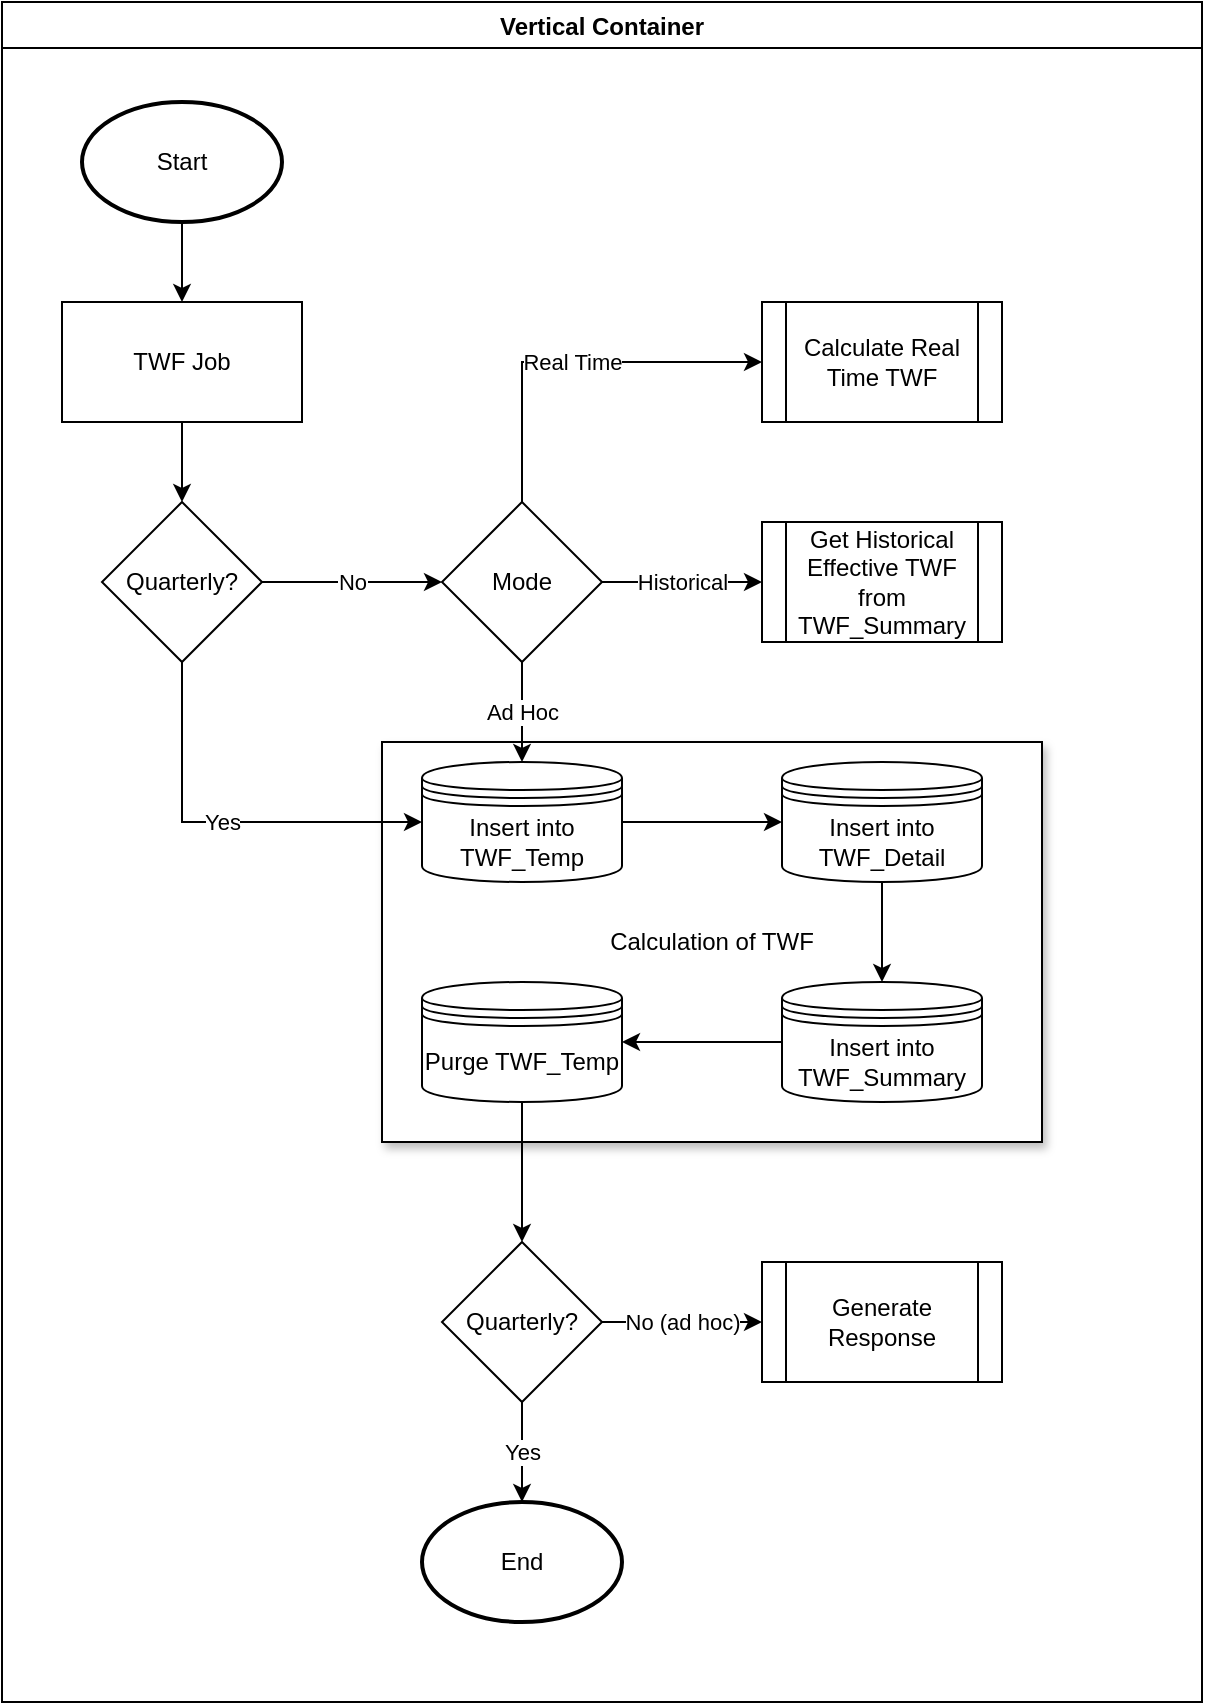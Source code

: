 <mxfile version="20.3.0" type="github">
  <diagram id="_uPl2yU7P28XELWhbZbN" name="Page-1">
    <mxGraphModel dx="1102" dy="581" grid="1" gridSize="10" guides="1" tooltips="1" connect="1" arrows="1" fold="1" page="1" pageScale="1" pageWidth="850" pageHeight="1100" math="0" shadow="0">
      <root>
        <mxCell id="0" />
        <mxCell id="1" parent="0" />
        <mxCell id="TSvJP4gNYOcOvG6hQVce-1" value="Vertical Container" style="swimlane;" vertex="1" parent="1">
          <mxGeometry x="40" y="40" width="600" height="850" as="geometry" />
        </mxCell>
        <mxCell id="TSvJP4gNYOcOvG6hQVce-43" value="Calculation of TWF" style="rounded=0;whiteSpace=wrap;html=1;shadow=1;" vertex="1" parent="TSvJP4gNYOcOvG6hQVce-1">
          <mxGeometry x="190" y="370" width="330" height="200" as="geometry" />
        </mxCell>
        <mxCell id="TSvJP4gNYOcOvG6hQVce-12" value="" style="edgeStyle=orthogonalEdgeStyle;rounded=0;orthogonalLoop=1;jettySize=auto;html=1;" edge="1" parent="TSvJP4gNYOcOvG6hQVce-1" source="TSvJP4gNYOcOvG6hQVce-2" target="TSvJP4gNYOcOvG6hQVce-3">
          <mxGeometry relative="1" as="geometry" />
        </mxCell>
        <mxCell id="TSvJP4gNYOcOvG6hQVce-2" value="Start" style="strokeWidth=2;html=1;shape=mxgraph.flowchart.start_1;whiteSpace=wrap;" vertex="1" parent="TSvJP4gNYOcOvG6hQVce-1">
          <mxGeometry x="40" y="50" width="100" height="60" as="geometry" />
        </mxCell>
        <mxCell id="TSvJP4gNYOcOvG6hQVce-14" value="" style="edgeStyle=orthogonalEdgeStyle;rounded=0;orthogonalLoop=1;jettySize=auto;html=1;" edge="1" parent="TSvJP4gNYOcOvG6hQVce-1" source="TSvJP4gNYOcOvG6hQVce-3" target="TSvJP4gNYOcOvG6hQVce-5">
          <mxGeometry relative="1" as="geometry" />
        </mxCell>
        <mxCell id="TSvJP4gNYOcOvG6hQVce-3" value="TWF Job" style="rounded=0;whiteSpace=wrap;html=1;" vertex="1" parent="TSvJP4gNYOcOvG6hQVce-1">
          <mxGeometry x="30" y="150" width="120" height="60" as="geometry" />
        </mxCell>
        <mxCell id="TSvJP4gNYOcOvG6hQVce-9" value="No" style="edgeStyle=orthogonalEdgeStyle;rounded=0;orthogonalLoop=1;jettySize=auto;html=1;" edge="1" parent="TSvJP4gNYOcOvG6hQVce-1" source="TSvJP4gNYOcOvG6hQVce-5" target="TSvJP4gNYOcOvG6hQVce-6">
          <mxGeometry relative="1" as="geometry" />
        </mxCell>
        <mxCell id="TSvJP4gNYOcOvG6hQVce-17" value="Yes" style="edgeStyle=orthogonalEdgeStyle;rounded=0;orthogonalLoop=1;jettySize=auto;html=1;exitX=0.5;exitY=1;exitDx=0;exitDy=0;entryX=0;entryY=0.5;entryDx=0;entryDy=0;" edge="1" parent="TSvJP4gNYOcOvG6hQVce-1" source="TSvJP4gNYOcOvG6hQVce-5" target="TSvJP4gNYOcOvG6hQVce-15">
          <mxGeometry relative="1" as="geometry" />
        </mxCell>
        <mxCell id="TSvJP4gNYOcOvG6hQVce-5" value="Quarterly?" style="rhombus;whiteSpace=wrap;html=1;" vertex="1" parent="TSvJP4gNYOcOvG6hQVce-1">
          <mxGeometry x="50" y="250" width="80" height="80" as="geometry" />
        </mxCell>
        <mxCell id="TSvJP4gNYOcOvG6hQVce-10" value="Historical" style="edgeStyle=orthogonalEdgeStyle;rounded=0;orthogonalLoop=1;jettySize=auto;html=1;" edge="1" parent="TSvJP4gNYOcOvG6hQVce-1" source="TSvJP4gNYOcOvG6hQVce-6" target="TSvJP4gNYOcOvG6hQVce-7">
          <mxGeometry relative="1" as="geometry" />
        </mxCell>
        <mxCell id="TSvJP4gNYOcOvG6hQVce-11" value="Real Time" style="edgeStyle=orthogonalEdgeStyle;rounded=0;orthogonalLoop=1;jettySize=auto;html=1;exitX=0.5;exitY=0;exitDx=0;exitDy=0;entryX=0;entryY=0.5;entryDx=0;entryDy=0;" edge="1" parent="TSvJP4gNYOcOvG6hQVce-1" source="TSvJP4gNYOcOvG6hQVce-6" target="TSvJP4gNYOcOvG6hQVce-8">
          <mxGeometry relative="1" as="geometry" />
        </mxCell>
        <mxCell id="TSvJP4gNYOcOvG6hQVce-16" value="Ad Hoc" style="edgeStyle=orthogonalEdgeStyle;rounded=0;orthogonalLoop=1;jettySize=auto;html=1;" edge="1" parent="TSvJP4gNYOcOvG6hQVce-1" source="TSvJP4gNYOcOvG6hQVce-6" target="TSvJP4gNYOcOvG6hQVce-15">
          <mxGeometry relative="1" as="geometry" />
        </mxCell>
        <mxCell id="TSvJP4gNYOcOvG6hQVce-6" value="Mode" style="rhombus;whiteSpace=wrap;html=1;" vertex="1" parent="TSvJP4gNYOcOvG6hQVce-1">
          <mxGeometry x="220" y="250" width="80" height="80" as="geometry" />
        </mxCell>
        <mxCell id="TSvJP4gNYOcOvG6hQVce-7" value="Get Historical Effective TWF from TWF_Summary" style="shape=process;whiteSpace=wrap;html=1;backgroundOutline=1;" vertex="1" parent="TSvJP4gNYOcOvG6hQVce-1">
          <mxGeometry x="380" y="260" width="120" height="60" as="geometry" />
        </mxCell>
        <mxCell id="TSvJP4gNYOcOvG6hQVce-8" value="Calculate Real Time TWF" style="shape=process;whiteSpace=wrap;html=1;backgroundOutline=1;" vertex="1" parent="TSvJP4gNYOcOvG6hQVce-1">
          <mxGeometry x="380" y="150" width="120" height="60" as="geometry" />
        </mxCell>
        <mxCell id="TSvJP4gNYOcOvG6hQVce-38" value="" style="edgeStyle=orthogonalEdgeStyle;rounded=0;orthogonalLoop=1;jettySize=auto;html=1;" edge="1" parent="TSvJP4gNYOcOvG6hQVce-1" source="TSvJP4gNYOcOvG6hQVce-15" target="TSvJP4gNYOcOvG6hQVce-35">
          <mxGeometry relative="1" as="geometry" />
        </mxCell>
        <mxCell id="TSvJP4gNYOcOvG6hQVce-15" value="Insert into TWF_Temp" style="shape=datastore;whiteSpace=wrap;html=1;" vertex="1" parent="TSvJP4gNYOcOvG6hQVce-1">
          <mxGeometry x="210" y="380" width="100" height="60" as="geometry" />
        </mxCell>
        <mxCell id="TSvJP4gNYOcOvG6hQVce-41" value="" style="edgeStyle=orthogonalEdgeStyle;rounded=0;orthogonalLoop=1;jettySize=auto;html=1;" edge="1" parent="TSvJP4gNYOcOvG6hQVce-1" source="TSvJP4gNYOcOvG6hQVce-35" target="TSvJP4gNYOcOvG6hQVce-37">
          <mxGeometry relative="1" as="geometry" />
        </mxCell>
        <mxCell id="TSvJP4gNYOcOvG6hQVce-35" value="Insert into TWF_Detail" style="shape=datastore;whiteSpace=wrap;html=1;" vertex="1" parent="TSvJP4gNYOcOvG6hQVce-1">
          <mxGeometry x="390" y="380" width="100" height="60" as="geometry" />
        </mxCell>
        <mxCell id="TSvJP4gNYOcOvG6hQVce-45" value="" style="edgeStyle=orthogonalEdgeStyle;rounded=0;orthogonalLoop=1;jettySize=auto;html=1;" edge="1" parent="TSvJP4gNYOcOvG6hQVce-1" source="TSvJP4gNYOcOvG6hQVce-36" target="TSvJP4gNYOcOvG6hQVce-44">
          <mxGeometry relative="1" as="geometry" />
        </mxCell>
        <mxCell id="TSvJP4gNYOcOvG6hQVce-36" value="Purge TWF_Temp" style="shape=datastore;whiteSpace=wrap;html=1;" vertex="1" parent="TSvJP4gNYOcOvG6hQVce-1">
          <mxGeometry x="210" y="490" width="100" height="60" as="geometry" />
        </mxCell>
        <mxCell id="TSvJP4gNYOcOvG6hQVce-42" value="" style="edgeStyle=orthogonalEdgeStyle;rounded=0;orthogonalLoop=1;jettySize=auto;html=1;" edge="1" parent="TSvJP4gNYOcOvG6hQVce-1" source="TSvJP4gNYOcOvG6hQVce-37" target="TSvJP4gNYOcOvG6hQVce-36">
          <mxGeometry relative="1" as="geometry" />
        </mxCell>
        <mxCell id="TSvJP4gNYOcOvG6hQVce-37" value="Insert into TWF_Summary" style="shape=datastore;whiteSpace=wrap;html=1;" vertex="1" parent="TSvJP4gNYOcOvG6hQVce-1">
          <mxGeometry x="390" y="490" width="100" height="60" as="geometry" />
        </mxCell>
        <mxCell id="TSvJP4gNYOcOvG6hQVce-48" value="No (ad hoc)" style="edgeStyle=orthogonalEdgeStyle;rounded=0;orthogonalLoop=1;jettySize=auto;html=1;" edge="1" parent="TSvJP4gNYOcOvG6hQVce-1" source="TSvJP4gNYOcOvG6hQVce-44" target="TSvJP4gNYOcOvG6hQVce-47">
          <mxGeometry relative="1" as="geometry" />
        </mxCell>
        <mxCell id="TSvJP4gNYOcOvG6hQVce-50" value="Yes" style="edgeStyle=orthogonalEdgeStyle;rounded=0;orthogonalLoop=1;jettySize=auto;html=1;" edge="1" parent="TSvJP4gNYOcOvG6hQVce-1" source="TSvJP4gNYOcOvG6hQVce-44" target="TSvJP4gNYOcOvG6hQVce-46">
          <mxGeometry relative="1" as="geometry" />
        </mxCell>
        <mxCell id="TSvJP4gNYOcOvG6hQVce-44" value="Quarterly?" style="rhombus;whiteSpace=wrap;html=1;shadow=0;" vertex="1" parent="TSvJP4gNYOcOvG6hQVce-1">
          <mxGeometry x="220" y="620" width="80" height="80" as="geometry" />
        </mxCell>
        <mxCell id="TSvJP4gNYOcOvG6hQVce-46" value="End" style="strokeWidth=2;html=1;shape=mxgraph.flowchart.start_1;whiteSpace=wrap;shadow=0;" vertex="1" parent="TSvJP4gNYOcOvG6hQVce-1">
          <mxGeometry x="210" y="750" width="100" height="60" as="geometry" />
        </mxCell>
        <mxCell id="TSvJP4gNYOcOvG6hQVce-47" value="Generate Response" style="shape=process;whiteSpace=wrap;html=1;backgroundOutline=1;" vertex="1" parent="TSvJP4gNYOcOvG6hQVce-1">
          <mxGeometry x="380" y="630" width="120" height="60" as="geometry" />
        </mxCell>
      </root>
    </mxGraphModel>
  </diagram>
</mxfile>
